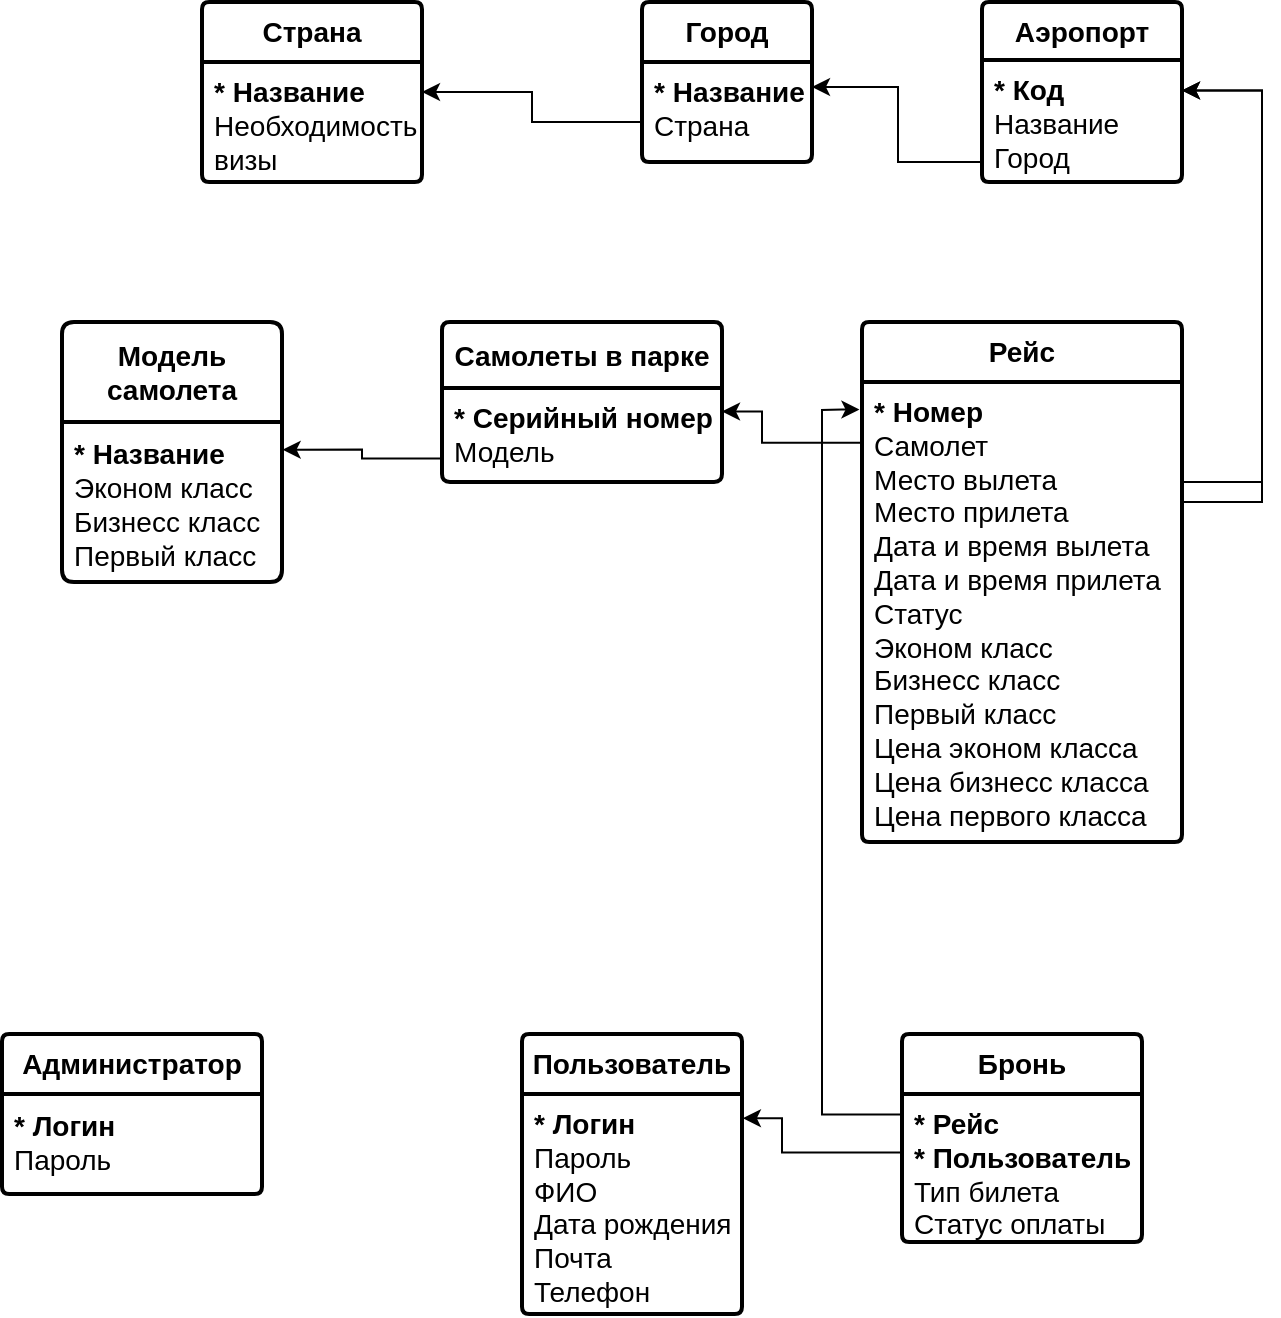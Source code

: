 <mxfile version="23.1.5" type="device">
  <diagram name="Страница — 1" id="aswApnebIfe0iJgHI-J2">
    <mxGraphModel dx="3382" dy="997" grid="1" gridSize="10" guides="1" tooltips="1" connect="1" arrows="1" fold="1" page="1" pageScale="1" pageWidth="827" pageHeight="1169" math="0" shadow="0">
      <root>
        <mxCell id="0" />
        <mxCell id="1" parent="0" />
        <mxCell id="WnEDCc8O035DGGUsU203-1" value="&lt;b&gt;Пользователь&lt;/b&gt;" style="swimlane;childLayout=stackLayout;horizontal=1;startSize=30;horizontalStack=0;rounded=1;fontSize=14;fontStyle=0;strokeWidth=2;resizeParent=0;resizeLast=1;shadow=0;dashed=0;align=center;arcSize=4;whiteSpace=wrap;html=1;" vertex="1" parent="1">
          <mxGeometry x="-730" y="596" width="110" height="140" as="geometry" />
        </mxCell>
        <mxCell id="WnEDCc8O035DGGUsU203-2" value="&lt;font style=&quot;font-size: 14px;&quot;&gt;&lt;b&gt;* Логин&lt;br&gt;&lt;/b&gt;Пароль&lt;br&gt;ФИО&lt;br&gt;Дата рождения&lt;br&gt;Почта&lt;br&gt;Телефон&lt;/font&gt;" style="align=left;strokeColor=none;fillColor=none;spacingLeft=4;fontSize=12;verticalAlign=top;resizable=0;rotatable=0;part=1;html=1;" vertex="1" parent="WnEDCc8O035DGGUsU203-1">
          <mxGeometry y="30" width="110" height="110" as="geometry" />
        </mxCell>
        <mxCell id="WnEDCc8O035DGGUsU203-3" value="&lt;b&gt;Модель самолета&lt;/b&gt;" style="swimlane;childLayout=stackLayout;horizontal=1;startSize=50;horizontalStack=0;rounded=1;fontSize=14;fontStyle=0;strokeWidth=2;resizeParent=0;resizeLast=1;shadow=0;dashed=0;align=center;arcSize=4;whiteSpace=wrap;html=1;" vertex="1" parent="1">
          <mxGeometry x="-960" y="240" width="110" height="130" as="geometry" />
        </mxCell>
        <mxCell id="WnEDCc8O035DGGUsU203-4" value="&lt;div style=&quot;font-size: 15px;&quot;&gt;&lt;b style=&quot;background-color: initial; font-size: 14px;&quot;&gt;* Название&lt;/b&gt;&lt;/div&gt;&lt;font style=&quot;font-size: 14px;&quot;&gt;&lt;div style=&quot;&quot;&gt;&lt;span style=&quot;background-color: initial;&quot;&gt;Эконом класс&lt;/span&gt;&lt;/div&gt;&lt;div style=&quot;&quot;&gt;&lt;span style=&quot;background-color: initial;&quot;&gt;Бизнесс класс&lt;/span&gt;&lt;/div&gt;&lt;div style=&quot;&quot;&gt;&lt;span style=&quot;background-color: initial;&quot;&gt;Первый класс&lt;/span&gt;&lt;/div&gt;&lt;/font&gt;" style="align=left;strokeColor=none;fillColor=none;spacingLeft=4;fontSize=12;verticalAlign=top;resizable=0;rotatable=0;part=1;html=1;" vertex="1" parent="WnEDCc8O035DGGUsU203-3">
          <mxGeometry y="50" width="110" height="80" as="geometry" />
        </mxCell>
        <mxCell id="WnEDCc8O035DGGUsU203-5" value="&lt;b&gt;Самолеты в парке&lt;/b&gt;" style="swimlane;childLayout=stackLayout;horizontal=1;startSize=33;horizontalStack=0;rounded=1;fontSize=14;fontStyle=0;strokeWidth=2;resizeParent=0;resizeLast=1;shadow=0;dashed=0;align=center;arcSize=4;whiteSpace=wrap;html=1;" vertex="1" parent="1">
          <mxGeometry x="-770" y="240" width="140" height="80" as="geometry" />
        </mxCell>
        <mxCell id="WnEDCc8O035DGGUsU203-6" value="&lt;font style=&quot;font-size: 14px;&quot;&gt;&lt;b&gt;* Серийный номер&lt;/b&gt;&lt;br&gt;Модель&lt;br&gt;&lt;br&gt;&lt;/font&gt;" style="align=left;strokeColor=none;fillColor=none;spacingLeft=4;fontSize=12;verticalAlign=top;resizable=0;rotatable=0;part=1;html=1;" vertex="1" parent="WnEDCc8O035DGGUsU203-5">
          <mxGeometry y="33" width="140" height="47" as="geometry" />
        </mxCell>
        <mxCell id="WnEDCc8O035DGGUsU203-7" value="&lt;b&gt;Страна&lt;/b&gt;" style="swimlane;childLayout=stackLayout;horizontal=1;startSize=30;horizontalStack=0;rounded=1;fontSize=14;fontStyle=0;strokeWidth=2;resizeParent=0;resizeLast=1;shadow=0;dashed=0;align=center;arcSize=4;whiteSpace=wrap;html=1;" vertex="1" parent="1">
          <mxGeometry x="-890" y="80" width="110" height="90" as="geometry" />
        </mxCell>
        <mxCell id="WnEDCc8O035DGGUsU203-8" value="&lt;font style=&quot;font-size: 14px;&quot;&gt;&lt;b&gt;* Название&lt;br&gt;&lt;/b&gt;Необходимость&lt;br&gt;визы&lt;br&gt;&lt;/font&gt;" style="align=left;strokeColor=none;fillColor=none;spacingLeft=4;fontSize=12;verticalAlign=top;resizable=0;rotatable=0;part=1;html=1;" vertex="1" parent="WnEDCc8O035DGGUsU203-7">
          <mxGeometry y="30" width="110" height="60" as="geometry" />
        </mxCell>
        <mxCell id="WnEDCc8O035DGGUsU203-9" value="&lt;b&gt;Город&lt;/b&gt;" style="swimlane;childLayout=stackLayout;horizontal=1;startSize=30;horizontalStack=0;rounded=1;fontSize=14;fontStyle=0;strokeWidth=2;resizeParent=0;resizeLast=1;shadow=0;dashed=0;align=center;arcSize=4;whiteSpace=wrap;html=1;" vertex="1" parent="1">
          <mxGeometry x="-670" y="80" width="85" height="80" as="geometry" />
        </mxCell>
        <mxCell id="WnEDCc8O035DGGUsU203-10" value="&lt;font style=&quot;font-size: 14px;&quot;&gt;&lt;b&gt;* Название&lt;br&gt;&lt;/b&gt;Страна&lt;br&gt;&lt;/font&gt;" style="align=left;strokeColor=none;fillColor=none;spacingLeft=4;fontSize=12;verticalAlign=top;resizable=0;rotatable=0;part=1;html=1;" vertex="1" parent="WnEDCc8O035DGGUsU203-9">
          <mxGeometry y="30" width="85" height="50" as="geometry" />
        </mxCell>
        <mxCell id="WnEDCc8O035DGGUsU203-11" value="&lt;b&gt;Аэропорт&lt;/b&gt;" style="swimlane;childLayout=stackLayout;horizontal=1;startSize=29;horizontalStack=0;rounded=1;fontSize=14;fontStyle=0;strokeWidth=2;resizeParent=0;resizeLast=1;shadow=0;dashed=0;align=center;arcSize=4;whiteSpace=wrap;html=1;" vertex="1" parent="1">
          <mxGeometry x="-500" y="80" width="100" height="90" as="geometry" />
        </mxCell>
        <mxCell id="WnEDCc8O035DGGUsU203-12" value="&lt;font style=&quot;font-size: 14px;&quot;&gt;&lt;b&gt;* Код&lt;br&gt;&lt;/b&gt;Название&lt;br&gt;Город&lt;br&gt;&lt;br&gt;&lt;/font&gt;" style="align=left;strokeColor=none;fillColor=none;spacingLeft=4;fontSize=12;verticalAlign=top;resizable=0;rotatable=0;part=1;html=1;" vertex="1" parent="WnEDCc8O035DGGUsU203-11">
          <mxGeometry y="29" width="100" height="61" as="geometry" />
        </mxCell>
        <mxCell id="WnEDCc8O035DGGUsU203-13" value="&lt;b&gt;Рейс&lt;/b&gt;" style="swimlane;childLayout=stackLayout;horizontal=1;startSize=30;horizontalStack=0;rounded=1;fontSize=14;fontStyle=0;strokeWidth=2;resizeParent=0;resizeLast=1;shadow=0;dashed=0;align=center;arcSize=4;whiteSpace=wrap;html=1;" vertex="1" parent="1">
          <mxGeometry x="-560" y="240" width="160" height="260" as="geometry" />
        </mxCell>
        <mxCell id="WnEDCc8O035DGGUsU203-14" value="&lt;font style=&quot;font-size: 14px;&quot;&gt;&lt;b&gt;* Номер&lt;/b&gt;&lt;br&gt;Самолет&lt;br&gt;Место вылета&lt;br&gt;Место прилета&lt;br&gt;Дата и время вылета&lt;br&gt;Дата и время прилета&lt;br&gt;Статус&lt;br&gt;Эконом класс&lt;br&gt;Бизнесс класс&lt;br&gt;Первый класс&lt;br&gt;Цена эконом класса&lt;br&gt;Цена бизнесс класса&lt;br&gt;Цена первого класса&lt;br&gt;&lt;/font&gt;" style="align=left;strokeColor=none;fillColor=none;spacingLeft=4;fontSize=12;verticalAlign=top;resizable=0;rotatable=0;part=1;html=1;" vertex="1" parent="WnEDCc8O035DGGUsU203-13">
          <mxGeometry y="30" width="160" height="230" as="geometry" />
        </mxCell>
        <mxCell id="WnEDCc8O035DGGUsU203-15" value="&lt;b&gt;Бронь&lt;/b&gt;" style="swimlane;childLayout=stackLayout;horizontal=1;startSize=30;horizontalStack=0;rounded=1;fontSize=14;fontStyle=0;strokeWidth=2;resizeParent=0;resizeLast=1;shadow=0;dashed=0;align=center;arcSize=4;whiteSpace=wrap;html=1;" vertex="1" parent="1">
          <mxGeometry x="-540" y="596" width="120" height="104" as="geometry" />
        </mxCell>
        <mxCell id="WnEDCc8O035DGGUsU203-16" value="&lt;font style=&quot;font-size: 14px;&quot;&gt;&lt;b&gt;* Рейс&lt;br&gt;* Пользователь&lt;/b&gt;&lt;br&gt;Тип билета&lt;br&gt;Статус оплаты&lt;br&gt;&lt;/font&gt;" style="align=left;strokeColor=none;fillColor=none;spacingLeft=4;fontSize=12;verticalAlign=top;resizable=0;rotatable=0;part=1;html=1;" vertex="1" parent="WnEDCc8O035DGGUsU203-15">
          <mxGeometry y="30" width="120" height="74" as="geometry" />
        </mxCell>
        <mxCell id="WnEDCc8O035DGGUsU203-29" value="&lt;b&gt;Администратор&lt;/b&gt;" style="swimlane;childLayout=stackLayout;horizontal=1;startSize=30;horizontalStack=0;rounded=1;fontSize=14;fontStyle=0;strokeWidth=2;resizeParent=0;resizeLast=1;shadow=0;dashed=0;align=center;arcSize=4;whiteSpace=wrap;html=1;" vertex="1" parent="1">
          <mxGeometry x="-990" y="596" width="130" height="80" as="geometry" />
        </mxCell>
        <mxCell id="WnEDCc8O035DGGUsU203-30" value="&lt;div style=&quot;font-size: 15px;&quot;&gt;&lt;b style=&quot;background-color: initial; font-size: 14px;&quot;&gt;* Логин&lt;/b&gt;&lt;/div&gt;&lt;font style=&quot;font-size: 14px;&quot;&gt;&lt;div style=&quot;&quot;&gt;&lt;span style=&quot;background-color: initial;&quot;&gt;Пароль&lt;/span&gt;&lt;/div&gt;&lt;/font&gt;" style="align=left;strokeColor=none;fillColor=none;spacingLeft=4;fontSize=12;verticalAlign=top;resizable=0;rotatable=0;part=1;html=1;" vertex="1" parent="WnEDCc8O035DGGUsU203-29">
          <mxGeometry y="30" width="130" height="50" as="geometry" />
        </mxCell>
        <mxCell id="WnEDCc8O035DGGUsU203-31" style="edgeStyle=orthogonalEdgeStyle;rounded=0;orthogonalLoop=1;jettySize=auto;html=1;exitX=0;exitY=0.75;exitDx=0;exitDy=0;entryX=1;entryY=0.25;entryDx=0;entryDy=0;" edge="1" parent="1" source="WnEDCc8O035DGGUsU203-10" target="WnEDCc8O035DGGUsU203-8">
          <mxGeometry relative="1" as="geometry">
            <Array as="points">
              <mxPoint x="-670" y="140" />
              <mxPoint x="-725" y="140" />
              <mxPoint x="-725" y="125" />
            </Array>
          </mxGeometry>
        </mxCell>
        <mxCell id="WnEDCc8O035DGGUsU203-32" style="edgeStyle=orthogonalEdgeStyle;rounded=0;orthogonalLoop=1;jettySize=auto;html=1;exitX=0;exitY=0.75;exitDx=0;exitDy=0;entryX=1;entryY=0.25;entryDx=0;entryDy=0;" edge="1" parent="1" source="WnEDCc8O035DGGUsU203-12" target="WnEDCc8O035DGGUsU203-10">
          <mxGeometry relative="1" as="geometry">
            <Array as="points">
              <mxPoint x="-500" y="160" />
              <mxPoint x="-542" y="160" />
              <mxPoint x="-542" y="123" />
            </Array>
          </mxGeometry>
        </mxCell>
        <mxCell id="WnEDCc8O035DGGUsU203-33" style="edgeStyle=orthogonalEdgeStyle;rounded=0;orthogonalLoop=1;jettySize=auto;html=1;entryX=1;entryY=0.25;entryDx=0;entryDy=0;" edge="1" parent="1" target="WnEDCc8O035DGGUsU203-12">
          <mxGeometry relative="1" as="geometry">
            <mxPoint x="-400" y="300" as="sourcePoint" />
            <Array as="points">
              <mxPoint x="-400" y="320" />
              <mxPoint x="-360" y="320" />
              <mxPoint x="-360" y="124" />
            </Array>
          </mxGeometry>
        </mxCell>
        <mxCell id="WnEDCc8O035DGGUsU203-34" style="edgeStyle=orthogonalEdgeStyle;rounded=0;orthogonalLoop=1;jettySize=auto;html=1;exitX=1;exitY=0.25;exitDx=0;exitDy=0;entryX=1;entryY=0.25;entryDx=0;entryDy=0;" edge="1" parent="1" source="WnEDCc8O035DGGUsU203-14" target="WnEDCc8O035DGGUsU203-12">
          <mxGeometry relative="1" as="geometry">
            <Array as="points">
              <mxPoint x="-400" y="330" />
              <mxPoint x="-360" y="330" />
              <mxPoint x="-360" y="124" />
            </Array>
          </mxGeometry>
        </mxCell>
        <mxCell id="WnEDCc8O035DGGUsU203-35" style="edgeStyle=orthogonalEdgeStyle;rounded=0;orthogonalLoop=1;jettySize=auto;html=1;exitX=0;exitY=0.75;exitDx=0;exitDy=0;entryX=1.003;entryY=0.173;entryDx=0;entryDy=0;entryPerimeter=0;" edge="1" parent="1" source="WnEDCc8O035DGGUsU203-6" target="WnEDCc8O035DGGUsU203-4">
          <mxGeometry relative="1" as="geometry" />
        </mxCell>
        <mxCell id="WnEDCc8O035DGGUsU203-36" style="edgeStyle=orthogonalEdgeStyle;rounded=0;orthogonalLoop=1;jettySize=auto;html=1;exitX=-0.002;exitY=0.132;exitDx=0;exitDy=0;entryX=1;entryY=0.25;entryDx=0;entryDy=0;exitPerimeter=0;" edge="1" parent="1" source="WnEDCc8O035DGGUsU203-14" target="WnEDCc8O035DGGUsU203-6">
          <mxGeometry relative="1" as="geometry">
            <Array as="points">
              <mxPoint x="-610" y="300" />
              <mxPoint x="-610" y="285" />
            </Array>
          </mxGeometry>
        </mxCell>
        <mxCell id="WnEDCc8O035DGGUsU203-37" style="edgeStyle=orthogonalEdgeStyle;rounded=0;orthogonalLoop=1;jettySize=auto;html=1;entryX=-0.001;entryY=0.396;entryDx=0;entryDy=0;entryPerimeter=0;exitX=1.004;exitY=0.11;exitDx=0;exitDy=0;exitPerimeter=0;startArrow=classic;startFill=1;endArrow=none;endFill=0;" edge="1" parent="1" source="WnEDCc8O035DGGUsU203-2" target="WnEDCc8O035DGGUsU203-16">
          <mxGeometry relative="1" as="geometry">
            <mxPoint x="-610" y="638" as="sourcePoint" />
            <Array as="points">
              <mxPoint x="-600" y="638" />
              <mxPoint x="-600" y="655" />
            </Array>
          </mxGeometry>
        </mxCell>
        <mxCell id="WnEDCc8O035DGGUsU203-38" style="edgeStyle=orthogonalEdgeStyle;rounded=0;orthogonalLoop=1;jettySize=auto;html=1;entryX=0.003;entryY=0.138;entryDx=0;entryDy=0;entryPerimeter=0;startArrow=classic;startFill=1;endArrow=none;endFill=0;exitX=-0.008;exitY=0.06;exitDx=0;exitDy=0;exitPerimeter=0;" edge="1" parent="1" source="WnEDCc8O035DGGUsU203-14" target="WnEDCc8O035DGGUsU203-16">
          <mxGeometry relative="1" as="geometry">
            <mxPoint x="-570" y="280" as="sourcePoint" />
            <Array as="points">
              <mxPoint x="-570" y="284" />
              <mxPoint x="-580" y="284" />
              <mxPoint x="-580" y="636" />
            </Array>
          </mxGeometry>
        </mxCell>
      </root>
    </mxGraphModel>
  </diagram>
</mxfile>
